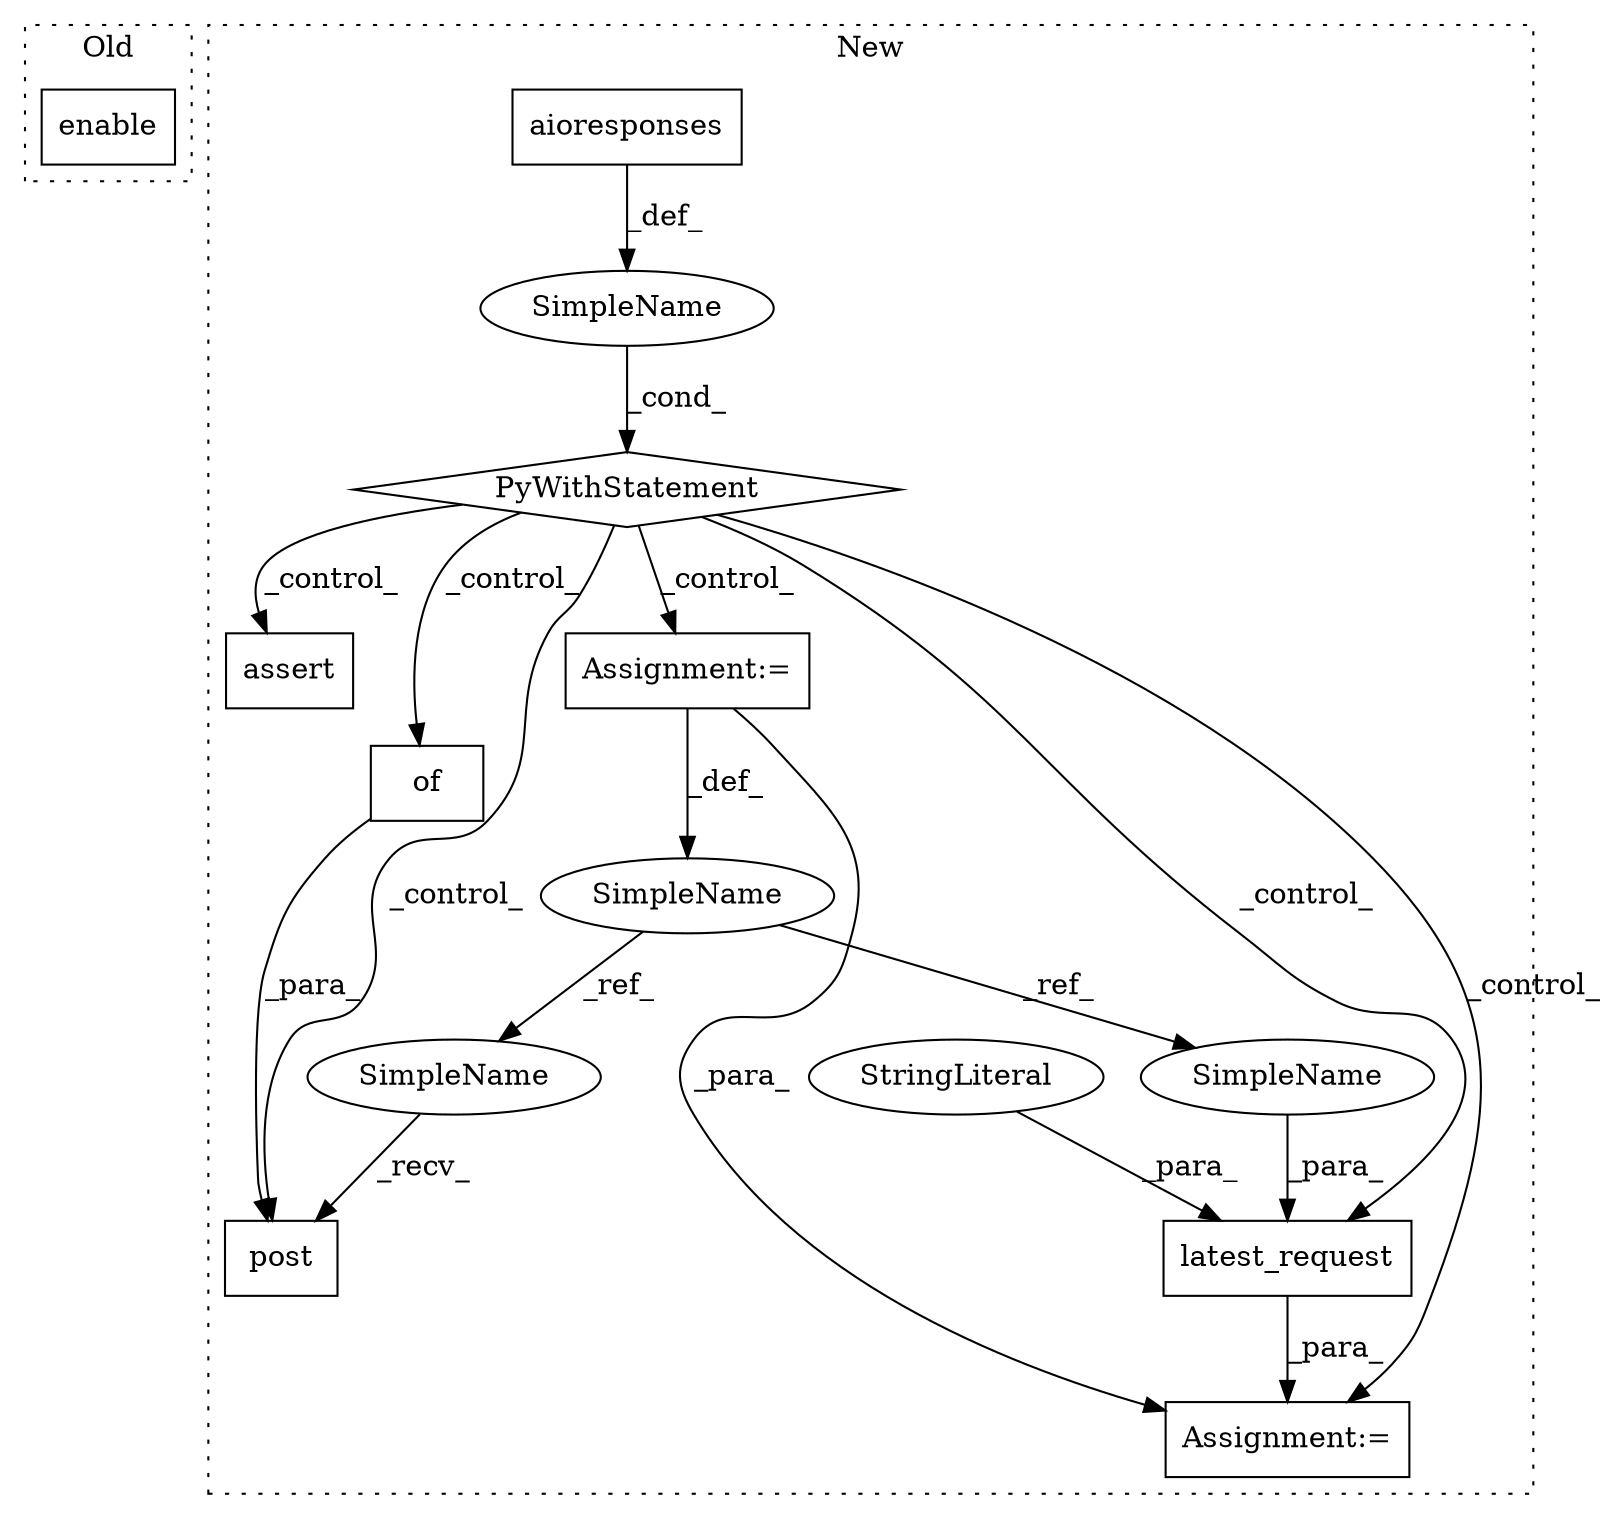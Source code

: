 digraph G {
subgraph cluster0 {
1 [label="enable" a="32" s="2452" l="8" shape="box"];
label = "Old";
style="dotted";
}
subgraph cluster1 {
2 [label="assert" a="6" s="3216" l="7" shape="box"];
3 [label="SimpleName" a="42" s="" l="" shape="ellipse"];
4 [label="PyWithStatement" a="104" s="2253,2277" l="10,2" shape="diamond"];
5 [label="aioresponses" a="32" s="2263" l="14" shape="box"];
6 [label="post" a="32" s="2509,2591" l="5,1" shape="box"];
7 [label="of" a="32" s="2569,2581" l="3,1" shape="box"];
8 [label="latest_request" a="32" s="2717,2796" l="15,1" shape="box"];
9 [label="StringLiteral" a="45" s="2746" l="50" shape="ellipse"];
10 [label="Assignment:=" a="7" s="2716" l="1" shape="box"];
11 [label="SimpleName" a="42" s="2291" l="6" shape="ellipse"];
12 [label="Assignment:=" a="7" s="2291" l="6" shape="box"];
13 [label="SimpleName" a="42" s="2732" l="6" shape="ellipse"];
14 [label="SimpleName" a="42" s="2502" l="6" shape="ellipse"];
label = "New";
style="dotted";
}
3 -> 4 [label="_cond_"];
4 -> 7 [label="_control_"];
4 -> 2 [label="_control_"];
4 -> 12 [label="_control_"];
4 -> 6 [label="_control_"];
4 -> 8 [label="_control_"];
4 -> 10 [label="_control_"];
5 -> 3 [label="_def_"];
7 -> 6 [label="_para_"];
8 -> 10 [label="_para_"];
9 -> 8 [label="_para_"];
11 -> 13 [label="_ref_"];
11 -> 14 [label="_ref_"];
12 -> 11 [label="_def_"];
12 -> 10 [label="_para_"];
13 -> 8 [label="_para_"];
14 -> 6 [label="_recv_"];
}